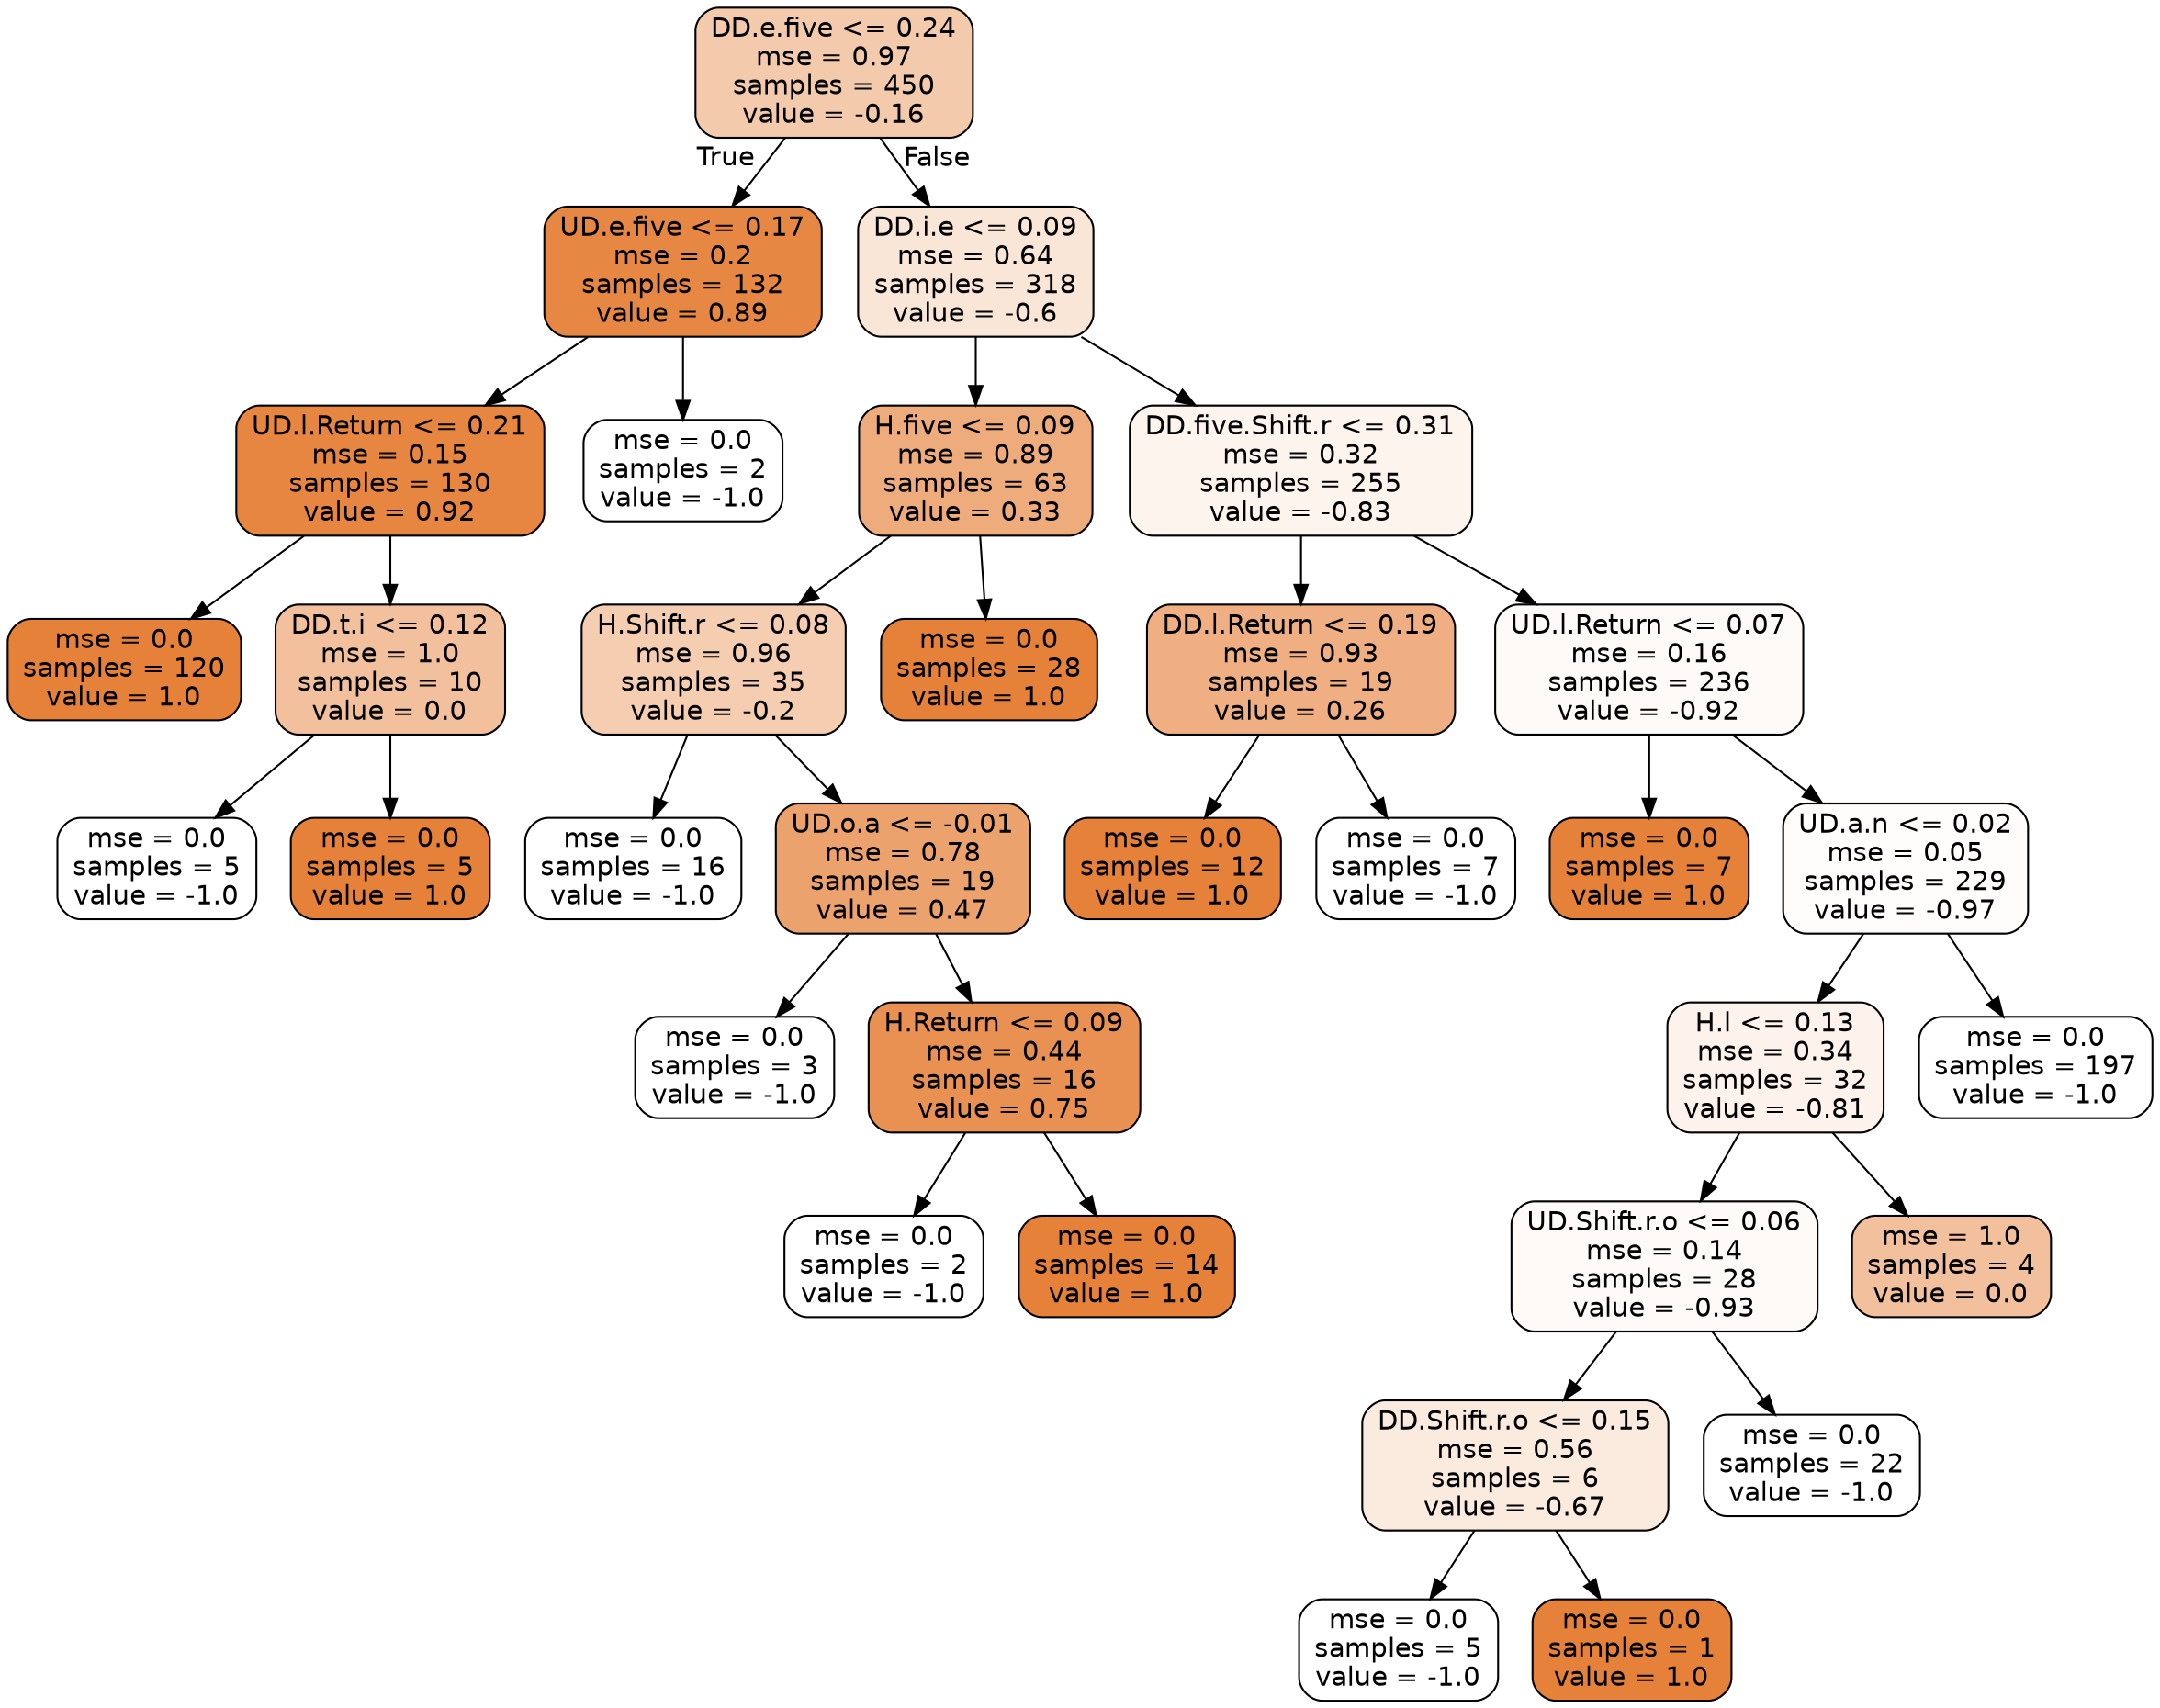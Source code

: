 digraph Tree {
node [shape=box, style="filled, rounded", color="black", fontname=helvetica] ;
edge [fontname=helvetica] ;
0 [label="DD.e.five <= 0.24\nmse = 0.97\nsamples = 450\nvalue = -0.16", fillcolor="#f4caac"] ;
1 [label="UD.e.five <= 0.17\nmse = 0.2\nsamples = 132\nvalue = 0.89", fillcolor="#e68843"] ;
0 -> 1 [labeldistance=2.5, labelangle=45, headlabel="True"] ;
2 [label="UD.l.Return <= 0.21\nmse = 0.15\nsamples = 130\nvalue = 0.92", fillcolor="#e68641"] ;
1 -> 2 ;
3 [label="mse = 0.0\nsamples = 120\nvalue = 1.0", fillcolor="#e58139"] ;
2 -> 3 ;
4 [label="DD.t.i <= 0.12\nmse = 1.0\nsamples = 10\nvalue = 0.0", fillcolor="#f2c09c"] ;
2 -> 4 ;
5 [label="mse = 0.0\nsamples = 5\nvalue = -1.0", fillcolor="#ffffff"] ;
4 -> 5 ;
6 [label="mse = 0.0\nsamples = 5\nvalue = 1.0", fillcolor="#e58139"] ;
4 -> 6 ;
7 [label="mse = 0.0\nsamples = 2\nvalue = -1.0", fillcolor="#ffffff"] ;
1 -> 7 ;
8 [label="DD.i.e <= 0.09\nmse = 0.64\nsamples = 318\nvalue = -0.6", fillcolor="#fae6d7"] ;
0 -> 8 [labeldistance=2.5, labelangle=-45, headlabel="False"] ;
9 [label="H.five <= 0.09\nmse = 0.89\nsamples = 63\nvalue = 0.33", fillcolor="#eeab7b"] ;
8 -> 9 ;
10 [label="H.Shift.r <= 0.08\nmse = 0.96\nsamples = 35\nvalue = -0.2", fillcolor="#f5cdb0"] ;
9 -> 10 ;
11 [label="mse = 0.0\nsamples = 16\nvalue = -1.0", fillcolor="#ffffff"] ;
10 -> 11 ;
12 [label="UD.o.a <= -0.01\nmse = 0.78\nsamples = 19\nvalue = 0.47", fillcolor="#eca26d"] ;
10 -> 12 ;
13 [label="mse = 0.0\nsamples = 3\nvalue = -1.0", fillcolor="#ffffff"] ;
12 -> 13 ;
14 [label="H.Return <= 0.09\nmse = 0.44\nsamples = 16\nvalue = 0.75", fillcolor="#e89152"] ;
12 -> 14 ;
15 [label="mse = 0.0\nsamples = 2\nvalue = -1.0", fillcolor="#ffffff"] ;
14 -> 15 ;
16 [label="mse = 0.0\nsamples = 14\nvalue = 1.0", fillcolor="#e58139"] ;
14 -> 16 ;
17 [label="mse = 0.0\nsamples = 28\nvalue = 1.0", fillcolor="#e58139"] ;
9 -> 17 ;
18 [label="DD.five.Shift.r <= 0.31\nmse = 0.32\nsamples = 255\nvalue = -0.83", fillcolor="#fdf4ee"] ;
8 -> 18 ;
19 [label="DD.l.Return <= 0.19\nmse = 0.93\nsamples = 19\nvalue = 0.26", fillcolor="#efaf82"] ;
18 -> 19 ;
20 [label="mse = 0.0\nsamples = 12\nvalue = 1.0", fillcolor="#e58139"] ;
19 -> 20 ;
21 [label="mse = 0.0\nsamples = 7\nvalue = -1.0", fillcolor="#ffffff"] ;
19 -> 21 ;
22 [label="UD.l.Return <= 0.07\nmse = 0.16\nsamples = 236\nvalue = -0.92", fillcolor="#fefaf7"] ;
18 -> 22 ;
23 [label="mse = 0.0\nsamples = 7\nvalue = 1.0", fillcolor="#e58139"] ;
22 -> 23 ;
24 [label="UD.a.n <= 0.02\nmse = 0.05\nsamples = 229\nvalue = -0.97", fillcolor="#fffdfc"] ;
22 -> 24 ;
25 [label="H.l <= 0.13\nmse = 0.34\nsamples = 32\nvalue = -0.81", fillcolor="#fdf3ec"] ;
24 -> 25 ;
26 [label="UD.Shift.r.o <= 0.06\nmse = 0.14\nsamples = 28\nvalue = -0.93", fillcolor="#fefaf8"] ;
25 -> 26 ;
27 [label="DD.Shift.r.o <= 0.15\nmse = 0.56\nsamples = 6\nvalue = -0.67", fillcolor="#fbeade"] ;
26 -> 27 ;
28 [label="mse = 0.0\nsamples = 5\nvalue = -1.0", fillcolor="#ffffff"] ;
27 -> 28 ;
29 [label="mse = 0.0\nsamples = 1\nvalue = 1.0", fillcolor="#e58139"] ;
27 -> 29 ;
30 [label="mse = 0.0\nsamples = 22\nvalue = -1.0", fillcolor="#ffffff"] ;
26 -> 30 ;
31 [label="mse = 1.0\nsamples = 4\nvalue = 0.0", fillcolor="#f2c09c"] ;
25 -> 31 ;
32 [label="mse = 0.0\nsamples = 197\nvalue = -1.0", fillcolor="#ffffff"] ;
24 -> 32 ;
}